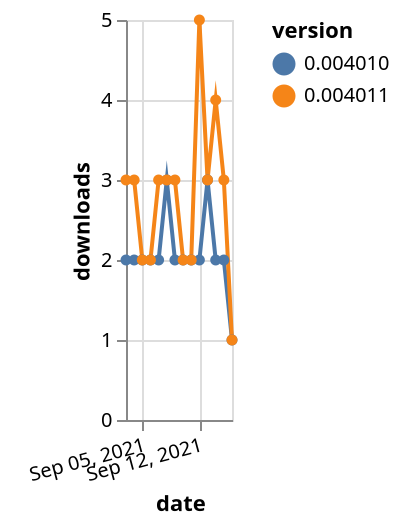 {"$schema": "https://vega.github.io/schema/vega-lite/v5.json", "description": "A simple bar chart with embedded data.", "data": {"values": [{"date": "2021-09-03", "total": 2865, "delta": 2, "version": "0.004010"}, {"date": "2021-09-04", "total": 2867, "delta": 2, "version": "0.004010"}, {"date": "2021-09-05", "total": 2869, "delta": 2, "version": "0.004010"}, {"date": "2021-09-06", "total": 2871, "delta": 2, "version": "0.004010"}, {"date": "2021-09-07", "total": 2873, "delta": 2, "version": "0.004010"}, {"date": "2021-09-08", "total": 2876, "delta": 3, "version": "0.004010"}, {"date": "2021-09-09", "total": 2878, "delta": 2, "version": "0.004010"}, {"date": "2021-09-10", "total": 2880, "delta": 2, "version": "0.004010"}, {"date": "2021-09-11", "total": 2882, "delta": 2, "version": "0.004010"}, {"date": "2021-09-12", "total": 2884, "delta": 2, "version": "0.004010"}, {"date": "2021-09-13", "total": 2887, "delta": 3, "version": "0.004010"}, {"date": "2021-09-14", "total": 2889, "delta": 2, "version": "0.004010"}, {"date": "2021-09-15", "total": 2891, "delta": 2, "version": "0.004010"}, {"date": "2021-09-16", "total": 2892, "delta": 1, "version": "0.004010"}, {"date": "2021-09-03", "total": 2405, "delta": 3, "version": "0.004011"}, {"date": "2021-09-04", "total": 2408, "delta": 3, "version": "0.004011"}, {"date": "2021-09-05", "total": 2410, "delta": 2, "version": "0.004011"}, {"date": "2021-09-06", "total": 2412, "delta": 2, "version": "0.004011"}, {"date": "2021-09-07", "total": 2415, "delta": 3, "version": "0.004011"}, {"date": "2021-09-08", "total": 2418, "delta": 3, "version": "0.004011"}, {"date": "2021-09-09", "total": 2421, "delta": 3, "version": "0.004011"}, {"date": "2021-09-10", "total": 2423, "delta": 2, "version": "0.004011"}, {"date": "2021-09-11", "total": 2425, "delta": 2, "version": "0.004011"}, {"date": "2021-09-12", "total": 2430, "delta": 5, "version": "0.004011"}, {"date": "2021-09-13", "total": 2433, "delta": 3, "version": "0.004011"}, {"date": "2021-09-14", "total": 2437, "delta": 4, "version": "0.004011"}, {"date": "2021-09-15", "total": 2440, "delta": 3, "version": "0.004011"}, {"date": "2021-09-16", "total": 2441, "delta": 1, "version": "0.004011"}]}, "width": "container", "mark": {"type": "line", "point": {"filled": true}}, "encoding": {"x": {"field": "date", "type": "temporal", "timeUnit": "yearmonthdate", "title": "date", "axis": {"labelAngle": -15}}, "y": {"field": "delta", "type": "quantitative", "title": "downloads"}, "color": {"field": "version", "type": "nominal"}, "tooltip": {"field": "delta"}}}